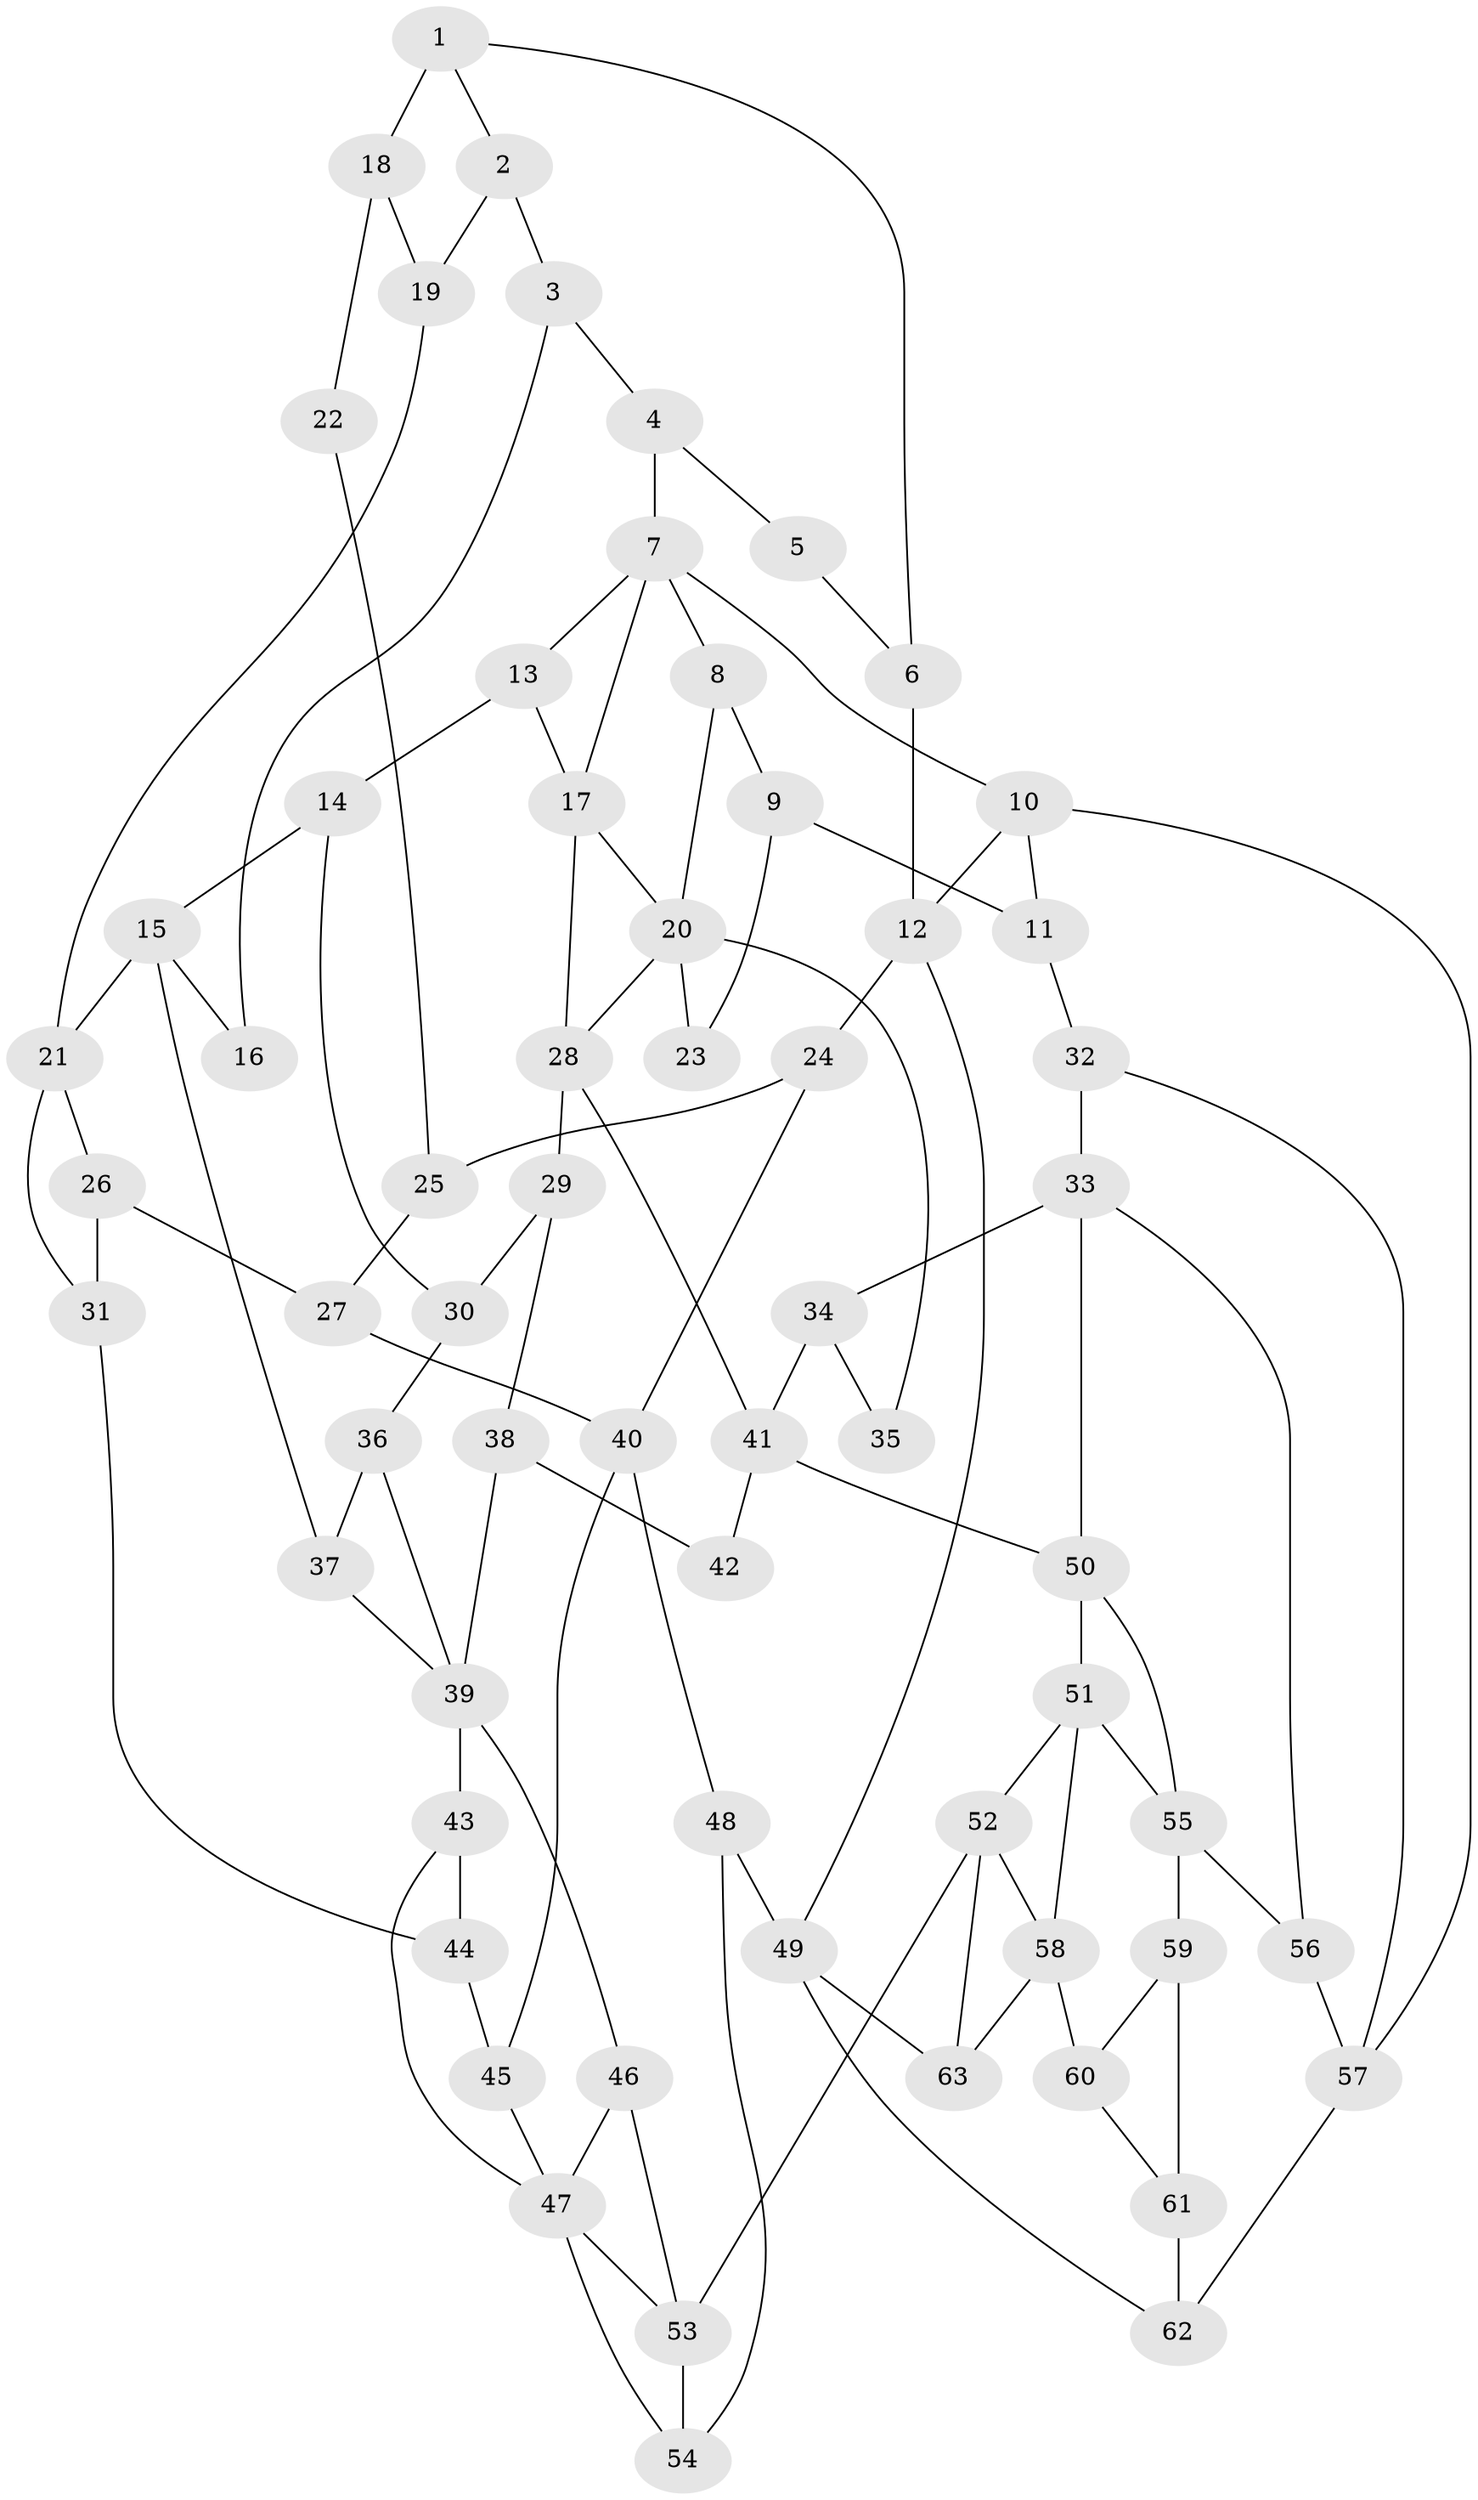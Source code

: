 // original degree distribution, {3: 0.024, 5: 0.584, 6: 0.192, 4: 0.2}
// Generated by graph-tools (version 1.1) at 2025/38/03/09/25 02:38:20]
// undirected, 63 vertices, 104 edges
graph export_dot {
graph [start="1"]
  node [color=gray90,style=filled];
  1;
  2;
  3;
  4;
  5;
  6;
  7;
  8;
  9;
  10;
  11;
  12;
  13;
  14;
  15;
  16;
  17;
  18;
  19;
  20;
  21;
  22;
  23;
  24;
  25;
  26;
  27;
  28;
  29;
  30;
  31;
  32;
  33;
  34;
  35;
  36;
  37;
  38;
  39;
  40;
  41;
  42;
  43;
  44;
  45;
  46;
  47;
  48;
  49;
  50;
  51;
  52;
  53;
  54;
  55;
  56;
  57;
  58;
  59;
  60;
  61;
  62;
  63;
  1 -- 2 [weight=1.0];
  1 -- 6 [weight=1.0];
  1 -- 18 [weight=2.0];
  2 -- 3 [weight=1.0];
  2 -- 19 [weight=1.0];
  3 -- 4 [weight=1.0];
  3 -- 16 [weight=1.0];
  4 -- 5 [weight=1.0];
  4 -- 7 [weight=1.0];
  5 -- 6 [weight=1.0];
  6 -- 12 [weight=1.0];
  7 -- 8 [weight=1.0];
  7 -- 10 [weight=1.0];
  7 -- 13 [weight=1.0];
  7 -- 17 [weight=1.0];
  8 -- 9 [weight=1.0];
  8 -- 20 [weight=1.0];
  9 -- 11 [weight=1.0];
  9 -- 23 [weight=2.0];
  10 -- 11 [weight=1.0];
  10 -- 12 [weight=1.0];
  10 -- 57 [weight=1.0];
  11 -- 32 [weight=1.0];
  12 -- 24 [weight=1.0];
  12 -- 49 [weight=1.0];
  13 -- 14 [weight=1.0];
  13 -- 17 [weight=1.0];
  14 -- 15 [weight=1.0];
  14 -- 30 [weight=1.0];
  15 -- 16 [weight=2.0];
  15 -- 21 [weight=2.0];
  15 -- 37 [weight=1.0];
  17 -- 20 [weight=1.0];
  17 -- 28 [weight=1.0];
  18 -- 19 [weight=1.0];
  18 -- 22 [weight=2.0];
  19 -- 21 [weight=1.0];
  20 -- 23 [weight=1.0];
  20 -- 28 [weight=1.0];
  20 -- 35 [weight=2.0];
  21 -- 26 [weight=1.0];
  21 -- 31 [weight=1.0];
  22 -- 25 [weight=2.0];
  24 -- 25 [weight=1.0];
  24 -- 40 [weight=1.0];
  25 -- 27 [weight=2.0];
  26 -- 27 [weight=2.0];
  26 -- 31 [weight=1.0];
  27 -- 40 [weight=2.0];
  28 -- 29 [weight=2.0];
  28 -- 41 [weight=1.0];
  29 -- 30 [weight=1.0];
  29 -- 38 [weight=1.0];
  30 -- 36 [weight=1.0];
  31 -- 44 [weight=1.0];
  32 -- 33 [weight=1.0];
  32 -- 57 [weight=1.0];
  33 -- 34 [weight=1.0];
  33 -- 50 [weight=2.0];
  33 -- 56 [weight=1.0];
  34 -- 35 [weight=1.0];
  34 -- 41 [weight=1.0];
  36 -- 37 [weight=1.0];
  36 -- 39 [weight=1.0];
  37 -- 39 [weight=1.0];
  38 -- 39 [weight=2.0];
  38 -- 42 [weight=2.0];
  39 -- 43 [weight=1.0];
  39 -- 46 [weight=1.0];
  40 -- 45 [weight=1.0];
  40 -- 48 [weight=1.0];
  41 -- 42 [weight=1.0];
  41 -- 50 [weight=2.0];
  43 -- 44 [weight=1.0];
  43 -- 47 [weight=1.0];
  44 -- 45 [weight=1.0];
  45 -- 47 [weight=1.0];
  46 -- 47 [weight=1.0];
  46 -- 53 [weight=1.0];
  47 -- 53 [weight=1.0];
  47 -- 54 [weight=1.0];
  48 -- 49 [weight=1.0];
  48 -- 54 [weight=1.0];
  49 -- 62 [weight=1.0];
  49 -- 63 [weight=1.0];
  50 -- 51 [weight=1.0];
  50 -- 55 [weight=1.0];
  51 -- 52 [weight=1.0];
  51 -- 55 [weight=1.0];
  51 -- 58 [weight=1.0];
  52 -- 53 [weight=2.0];
  52 -- 58 [weight=2.0];
  52 -- 63 [weight=1.0];
  53 -- 54 [weight=2.0];
  55 -- 56 [weight=1.0];
  55 -- 59 [weight=2.0];
  56 -- 57 [weight=1.0];
  57 -- 62 [weight=1.0];
  58 -- 60 [weight=2.0];
  58 -- 63 [weight=1.0];
  59 -- 60 [weight=1.0];
  59 -- 61 [weight=3.0];
  60 -- 61 [weight=1.0];
  61 -- 62 [weight=2.0];
}
